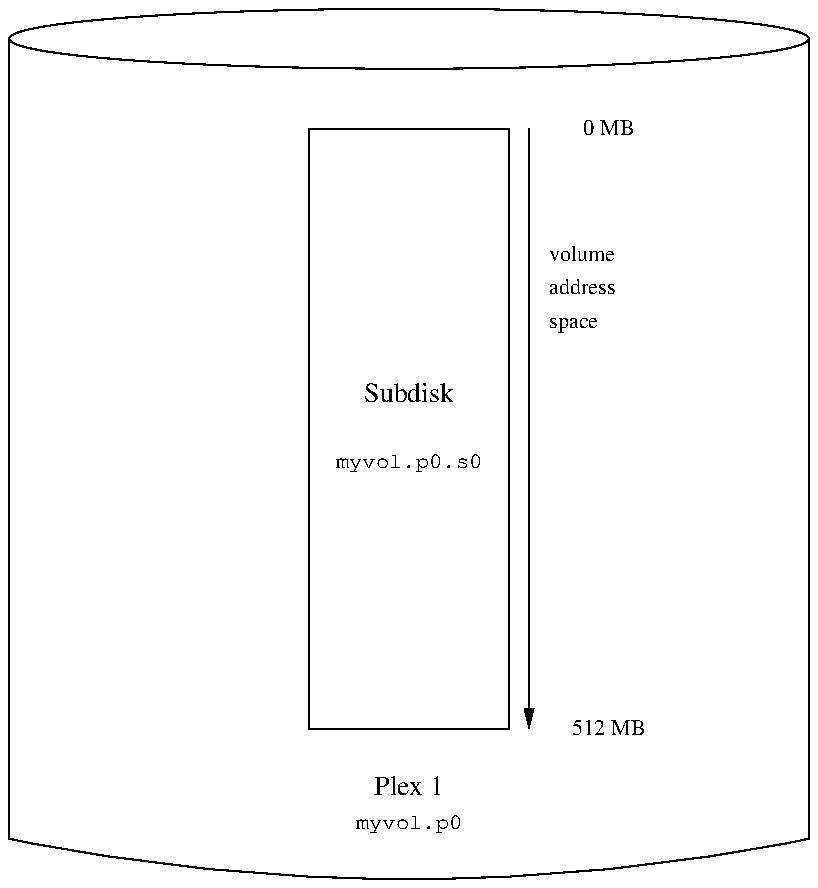 .\" $FreeBSD: doc/share/images/books/handbook/vinum/vinum-simple-vol.pic,v 1.2 2007/05/19 20:23:58 therek Exp $
.PS
move right 1i
T: ellipse ht .3i wid 4i
   line from T.e down 4i
   line from T.w down 4i
B: arc rad 10i to T.e+(0,-4)

P1: S1: box ht 3i wid 1i "Subdisk" above "\s-2\f(CWmyvol.p0.s0\fP\s0" below with .c at T.w+(2,-1.95)
        "Plex 1" at S1.s+(0,-.3)
        move down .17i; "\s-2\f(CWmyvol.p0\fP\s0"

"\s-2\&0 MB\s0" at S1.ne+(.5,0)
"\s-2\&512 MB\s0" at S1.se+(.5,0)

A: arrow from S1.ne+(.1,0) to S1.se+(.1,0)

 "\s-2volume" ljust at A.n+(.1,-.63)
 "address" ljust at A.n+(.1,-.8)
 "space\s0" ljust at A.n+(.1,-.97)
.PE
